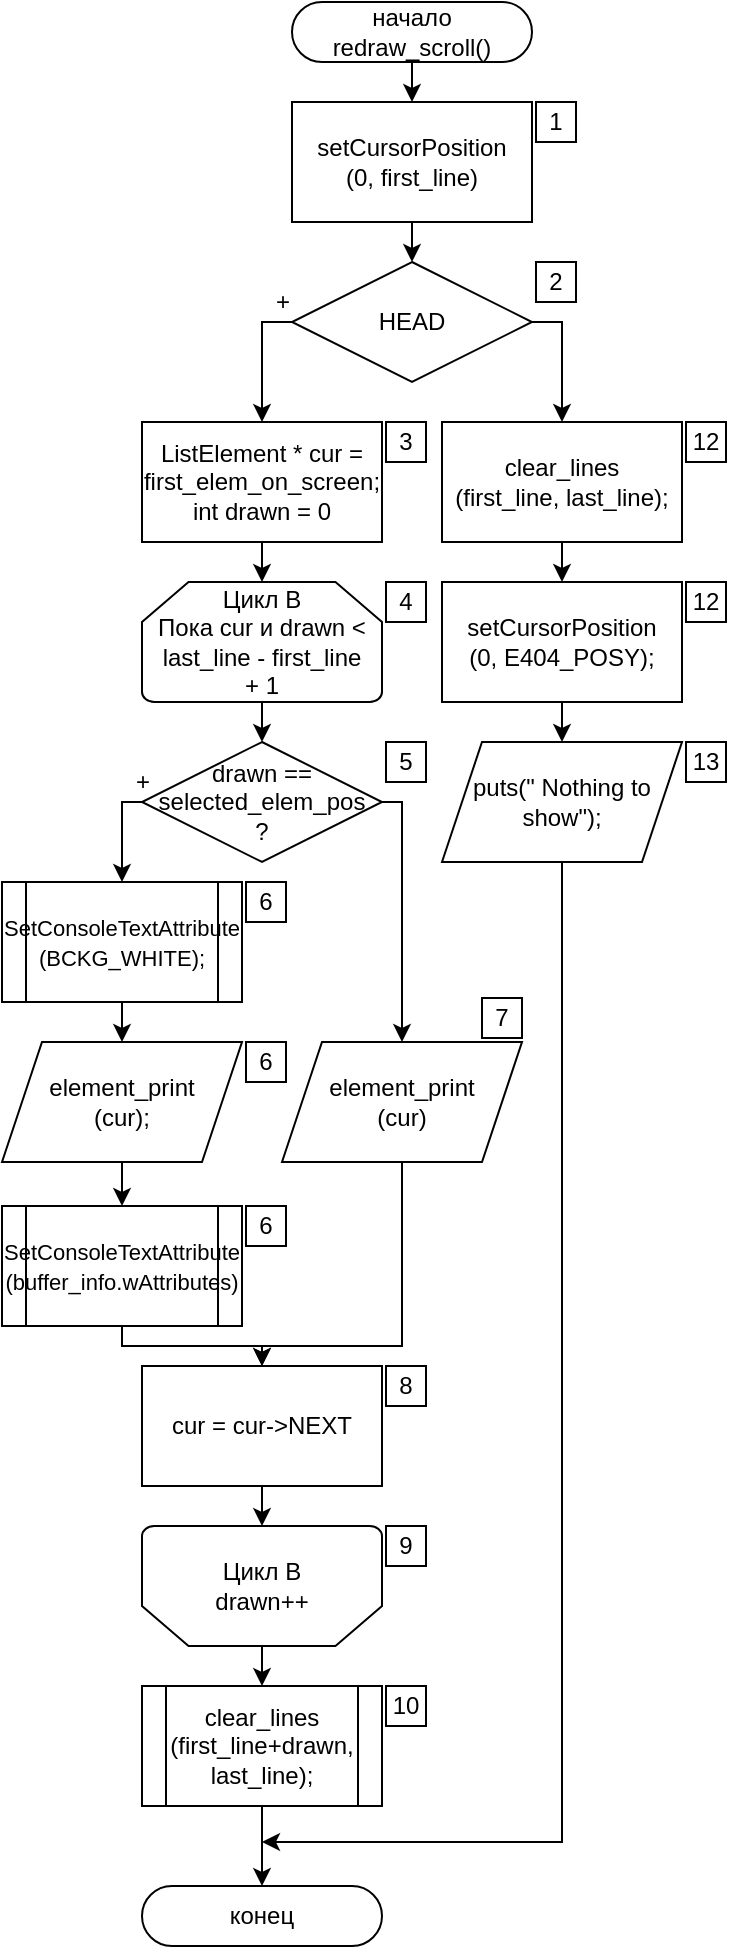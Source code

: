 <mxfile compressed="false" version="13.9.9" type="device">
  <diagram id="uBbau7ussQgPSl02ERnx" name="Page-1">
    <mxGraphModel dx="1054" dy="701" grid="1" gridSize="10" guides="1" tooltips="1" connect="1" arrows="1" fold="1" page="1" pageScale="1" pageWidth="827" pageHeight="1169" math="0" shadow="0" extFonts="Permanent Marker^https://fonts.googleapis.com/css?family=Permanent+Marker">
      <root>
        <mxCell id="0" />
        <mxCell id="1" parent="0" />
        <mxCell id="48" value="начало&lt;br&gt;redraw_scroll()" style="rounded=1;whiteSpace=wrap;html=1;arcSize=50;" parent="1" vertex="1">
          <mxGeometry x="205" width="120" height="30" as="geometry" />
        </mxCell>
        <mxCell id="49" value="конец" style="rounded=1;whiteSpace=wrap;html=1;arcSize=50;" parent="1" vertex="1">
          <mxGeometry x="130" y="942" width="120" height="30" as="geometry" />
        </mxCell>
        <mxCell id="eHkniHvzEyJGn2Pd9YOv-75" style="edgeStyle=orthogonalEdgeStyle;rounded=0;orthogonalLoop=1;jettySize=auto;html=1;exitX=1;exitY=0.5;exitDx=0;exitDy=0;entryX=0.5;entryY=0;entryDx=0;entryDy=0;" parent="1" source="47" target="eHkniHvzEyJGn2Pd9YOv-73" edge="1">
          <mxGeometry relative="1" as="geometry">
            <Array as="points">
              <mxPoint x="340" y="160" />
            </Array>
          </mxGeometry>
        </mxCell>
        <mxCell id="47" value="HEAD" style="rhombus;whiteSpace=wrap;html=1;rounded=0;" parent="1" vertex="1">
          <mxGeometry x="205" y="130" width="120" height="60" as="geometry" />
        </mxCell>
        <mxCell id="51" style="edgeStyle=orthogonalEdgeStyle;rounded=0;orthogonalLoop=1;jettySize=auto;html=1;exitX=0.5;exitY=1;exitDx=0;exitDy=0;entryX=0.5;entryY=0;entryDx=0;entryDy=0;" parent="1" edge="1">
          <mxGeometry relative="1" as="geometry">
            <Array as="points">
              <mxPoint x="90" y="1160" />
              <mxPoint x="160" y="1160" />
            </Array>
            <mxPoint x="90" y="1150" as="sourcePoint" />
          </mxGeometry>
        </mxCell>
        <mxCell id="52" style="edgeStyle=orthogonalEdgeStyle;rounded=0;orthogonalLoop=1;jettySize=auto;html=1;exitX=0.5;exitY=1;exitDx=0;exitDy=0;entryX=0.5;entryY=0;entryDx=0;entryDy=0;" parent="1" edge="1">
          <mxGeometry relative="1" as="geometry">
            <Array as="points">
              <mxPoint x="230" y="1160" />
              <mxPoint x="160" y="1160" />
            </Array>
            <mxPoint x="230" y="1150" as="sourcePoint" />
          </mxGeometry>
        </mxCell>
        <mxCell id="53" style="edgeStyle=orthogonalEdgeStyle;rounded=0;orthogonalLoop=1;jettySize=auto;html=1;exitX=0;exitY=0.5;exitDx=0;exitDy=0;entryX=0.5;entryY=0;entryDx=0;entryDy=0;" parent="1" edge="1">
          <mxGeometry relative="1" as="geometry">
            <mxPoint x="100" y="1040" as="sourcePoint" />
          </mxGeometry>
        </mxCell>
        <mxCell id="54" style="edgeStyle=orthogonalEdgeStyle;rounded=0;orthogonalLoop=1;jettySize=auto;html=1;exitX=1;exitY=0.5;exitDx=0;exitDy=0;entryX=0.5;entryY=0;entryDx=0;entryDy=0;" parent="1" edge="1">
          <mxGeometry relative="1" as="geometry">
            <mxPoint x="220" y="1040" as="sourcePoint" />
          </mxGeometry>
        </mxCell>
        <mxCell id="55" style="edgeStyle=orthogonalEdgeStyle;rounded=0;orthogonalLoop=1;jettySize=auto;html=1;exitX=0.5;exitY=1;exitDx=0;exitDy=0;entryX=0.5;entryY=0;entryDx=0;entryDy=0;" parent="1" edge="1">
          <mxGeometry relative="1" as="geometry">
            <mxPoint x="160" y="990" as="sourcePoint" />
          </mxGeometry>
        </mxCell>
        <mxCell id="56" style="edgeStyle=orthogonalEdgeStyle;rounded=0;orthogonalLoop=1;jettySize=auto;html=1;exitX=0.5;exitY=1;exitDx=0;exitDy=0;entryX=0.5;entryY=0;entryDx=0;entryDy=0;" parent="1" edge="1">
          <mxGeometry relative="1" as="geometry">
            <Array as="points">
              <mxPoint x="90" y="920" />
              <mxPoint x="160" y="920" />
            </Array>
            <mxPoint x="90" y="910" as="sourcePoint" />
          </mxGeometry>
        </mxCell>
        <mxCell id="57" style="edgeStyle=orthogonalEdgeStyle;rounded=0;orthogonalLoop=1;jettySize=auto;html=1;exitX=0.5;exitY=1;exitDx=0;exitDy=0;entryX=0.5;entryY=0;entryDx=0;entryDy=0;" parent="1" edge="1">
          <mxGeometry relative="1" as="geometry">
            <Array as="points">
              <mxPoint x="230" y="920" />
              <mxPoint x="160" y="920" />
            </Array>
            <mxPoint x="230" y="910" as="sourcePoint" />
          </mxGeometry>
        </mxCell>
        <mxCell id="58" style="edgeStyle=orthogonalEdgeStyle;rounded=0;orthogonalLoop=1;jettySize=auto;html=1;exitX=0;exitY=0.5;exitDx=0;exitDy=0;entryX=0.5;entryY=0;entryDx=0;entryDy=0;" parent="1" edge="1">
          <mxGeometry relative="1" as="geometry">
            <mxPoint x="100" y="800" as="sourcePoint" />
          </mxGeometry>
        </mxCell>
        <mxCell id="59" style="edgeStyle=orthogonalEdgeStyle;rounded=0;orthogonalLoop=1;jettySize=auto;html=1;exitX=1;exitY=0.5;exitDx=0;exitDy=0;entryX=0.5;entryY=0;entryDx=0;entryDy=0;" parent="1" edge="1">
          <mxGeometry relative="1" as="geometry">
            <mxPoint x="220" y="800" as="sourcePoint" />
          </mxGeometry>
        </mxCell>
        <mxCell id="35" value="Цикл B&lt;br&gt;Пока cur и drawn &amp;lt; last_line - first_line&lt;br&gt;+ 1" style="strokeWidth=1;html=1;shape=mxgraph.flowchart.loop_limit;whiteSpace=wrap;flipV=0;" parent="1" vertex="1">
          <mxGeometry x="130" y="290" width="120" height="60" as="geometry" />
        </mxCell>
        <mxCell id="36" value="Цикл B&lt;br&gt;drawn++" style="strokeWidth=1;html=1;shape=mxgraph.flowchart.loop_limit;whiteSpace=wrap;flipV=1;" parent="1" vertex="1">
          <mxGeometry x="130" y="762" width="120" height="60" as="geometry" />
        </mxCell>
        <mxCell id="34" value="cur = cur-&gt;NEXT" style="rounded=0;whiteSpace=wrap;html=1;" parent="1" vertex="1">
          <mxGeometry x="130" y="682" width="120" height="60" as="geometry" />
        </mxCell>
        <mxCell id="61" style="edgeStyle=orthogonalEdgeStyle;rounded=0;orthogonalLoop=1;jettySize=auto;html=1;exitX=0.5;exitY=1;exitDx=0;exitDy=0;entryX=0.5;entryY=0;entryDx=0;entryDy=0;" parent="1" source="34" target="36" edge="1">
          <mxGeometry relative="1" as="geometry" />
        </mxCell>
        <mxCell id="DHsPwOL3ZXE6ag9Ann2W-79" style="edgeStyle=orthogonalEdgeStyle;rounded=0;orthogonalLoop=1;jettySize=auto;html=1;exitX=0;exitY=0.5;exitDx=0;exitDy=0;entryX=0.5;entryY=0;entryDx=0;entryDy=0;" parent="1" source="33" target="DHsPwOL3ZXE6ag9Ann2W-78" edge="1">
          <mxGeometry relative="1" as="geometry">
            <Array as="points">
              <mxPoint x="120" y="400" />
            </Array>
          </mxGeometry>
        </mxCell>
        <mxCell id="33" value="drawn == selected_elem_pos&lt;br&gt;?" style="rhombus;whiteSpace=wrap;html=1;rounded=0;" parent="1" vertex="1">
          <mxGeometry x="130" y="370" width="120" height="60" as="geometry" />
        </mxCell>
        <mxCell id="31" value="&lt;font style=&quot;font-size: 11px&quot;&gt;SetConsoleTextAttribute&lt;br&gt;(buffer_info.wAttributes)&lt;/font&gt;" style="shape=process;whiteSpace=wrap;html=1;backgroundOutline=1;fontFamily=Helvetica;fontSize=12;fontColor=#000000;align=center;strokeColor=#000000;fillColor=#ffffff;" parent="1" vertex="1">
          <mxGeometry x="60" y="602" width="120" height="60" as="geometry" />
        </mxCell>
        <mxCell id="62" style="edgeStyle=orthogonalEdgeStyle;rounded=0;orthogonalLoop=1;jettySize=auto;html=1;exitX=0.5;exitY=1;exitDx=0;exitDy=0;entryX=0.5;entryY=0;entryDx=0;entryDy=0;" parent="1" source="31" target="34" edge="1">
          <mxGeometry relative="1" as="geometry">
            <Array as="points">
              <mxPoint x="120" y="672" />
              <mxPoint x="190" y="672" />
            </Array>
          </mxGeometry>
        </mxCell>
        <mxCell id="32" value="element_print&lt;br&gt;(cur)" style="shape=parallelogram;perimeter=parallelogramPerimeter;whiteSpace=wrap;html=1;fixedSize=1;fontFamily=Helvetica;fontSize=12;fontColor=#000000;align=center;strokeColor=#000000;fillColor=#ffffff;" parent="1" vertex="1">
          <mxGeometry x="200" y="520" width="120" height="60" as="geometry" />
        </mxCell>
        <mxCell id="63" style="edgeStyle=orthogonalEdgeStyle;rounded=0;orthogonalLoop=1;jettySize=auto;html=1;exitX=0.5;exitY=1;exitDx=0;exitDy=0;entryX=0.5;entryY=0;entryDx=0;entryDy=0;" parent="1" source="32" target="34" edge="1">
          <mxGeometry relative="1" as="geometry">
            <Array as="points">
              <mxPoint x="260" y="672" />
              <mxPoint x="190" y="672" />
            </Array>
          </mxGeometry>
        </mxCell>
        <mxCell id="65" style="edgeStyle=orthogonalEdgeStyle;rounded=0;orthogonalLoop=1;jettySize=auto;html=1;exitX=1;exitY=0.5;exitDx=0;exitDy=0;entryX=0.5;entryY=0;entryDx=0;entryDy=0;" parent="1" source="33" target="32" edge="1">
          <mxGeometry relative="1" as="geometry">
            <Array as="points">
              <mxPoint x="260" y="400" />
            </Array>
          </mxGeometry>
        </mxCell>
        <mxCell id="66" style="edgeStyle=orthogonalEdgeStyle;rounded=0;orthogonalLoop=1;jettySize=auto;html=1;exitX=0.5;exitY=1;exitDx=0;exitDy=0;entryX=0.5;entryY=0;entryDx=0;entryDy=0;" parent="1" source="35" target="33" edge="1">
          <mxGeometry relative="1" as="geometry">
            <Array as="points">
              <mxPoint x="190" y="360" />
              <mxPoint x="190" y="360" />
            </Array>
          </mxGeometry>
        </mxCell>
        <mxCell id="67" style="edgeStyle=orthogonalEdgeStyle;rounded=0;orthogonalLoop=1;jettySize=auto;html=1;exitX=0.5;exitY=1;exitDx=0;exitDy=0;entryX=0.5;entryY=0;entryDx=0;entryDy=0;" parent="1" source="36" edge="1">
          <mxGeometry relative="1" as="geometry">
            <mxPoint x="190" y="842" as="targetPoint" />
          </mxGeometry>
        </mxCell>
        <mxCell id="30" value="ListElement * cur = first_elem_on_screen;&lt;br&gt;int drawn = 0" style="rounded=0;whiteSpace=wrap;html=1;" parent="1" vertex="1">
          <mxGeometry x="130" y="210" width="120" height="60" as="geometry" />
        </mxCell>
        <mxCell id="68" style="edgeStyle=orthogonalEdgeStyle;rounded=0;orthogonalLoop=1;jettySize=auto;html=1;exitX=0.5;exitY=1;exitDx=0;exitDy=0;entryX=0.5;entryY=0;entryDx=0;entryDy=0;" parent="1" source="30" target="35" edge="1">
          <mxGeometry relative="1" as="geometry" />
        </mxCell>
        <mxCell id="eHkniHvzEyJGn2Pd9YOv-79" style="edgeStyle=orthogonalEdgeStyle;rounded=0;orthogonalLoop=1;jettySize=auto;html=1;exitX=0.5;exitY=1;exitDx=0;exitDy=0;" parent="1" source="46" edge="1">
          <mxGeometry relative="1" as="geometry">
            <mxPoint x="190" y="920" as="targetPoint" />
            <Array as="points">
              <mxPoint x="340" y="920" />
            </Array>
          </mxGeometry>
        </mxCell>
        <mxCell id="46" value="puts(&quot; Nothing to show&quot;);" style="shape=parallelogram;perimeter=parallelogramPerimeter;whiteSpace=wrap;html=1;fixedSize=1;fontFamily=Helvetica;fontSize=12;fontColor=#000000;align=center;strokeColor=#000000;fillColor=#ffffff;" parent="1" vertex="1">
          <mxGeometry x="280" y="370" width="120" height="60" as="geometry" />
        </mxCell>
        <mxCell id="70" style="edgeStyle=orthogonalEdgeStyle;rounded=0;orthogonalLoop=1;jettySize=auto;html=1;exitX=0;exitY=0.5;exitDx=0;exitDy=0;entryX=0.5;entryY=0;entryDx=0;entryDy=0;" parent="1" source="47" target="30" edge="1">
          <mxGeometry relative="1" as="geometry">
            <Array as="points">
              <mxPoint x="190" y="160" />
            </Array>
          </mxGeometry>
        </mxCell>
        <mxCell id="29" value="setCursorPosition&lt;br&gt;(0, first_line)" style="rounded=0;whiteSpace=wrap;html=1;" parent="1" vertex="1">
          <mxGeometry x="205" y="50" width="120" height="60" as="geometry" />
        </mxCell>
        <mxCell id="72" style="edgeStyle=orthogonalEdgeStyle;rounded=0;orthogonalLoop=1;jettySize=auto;html=1;exitX=0.5;exitY=1;exitDx=0;exitDy=0;entryX=0.5;entryY=0;entryDx=0;entryDy=0;" parent="1" source="29" target="47" edge="1">
          <mxGeometry relative="1" as="geometry" />
        </mxCell>
        <mxCell id="73" style="edgeStyle=orthogonalEdgeStyle;rounded=0;orthogonalLoop=1;jettySize=auto;html=1;exitX=0.5;exitY=1;exitDx=0;exitDy=0;entryX=0.5;entryY=0;entryDx=0;entryDy=0;" parent="1" source="48" target="29" edge="1">
          <mxGeometry relative="1" as="geometry" />
        </mxCell>
        <mxCell id="DHsPwOL3ZXE6ag9Ann2W-75" style="edgeStyle=orthogonalEdgeStyle;rounded=0;orthogonalLoop=1;jettySize=auto;html=1;exitX=0.5;exitY=1;exitDx=0;exitDy=0;entryX=0.5;entryY=0;entryDx=0;entryDy=0;" parent="1" source="eHkniHvzEyJGn2Pd9YOv-73" target="DHsPwOL3ZXE6ag9Ann2W-73" edge="1">
          <mxGeometry relative="1" as="geometry" />
        </mxCell>
        <mxCell id="eHkniHvzEyJGn2Pd9YOv-73" value="&lt;span&gt;clear_lines&lt;br&gt;(first_line, last_line);&lt;/span&gt;" style="rounded=0;whiteSpace=wrap;html=1;" parent="1" vertex="1">
          <mxGeometry x="280" y="210" width="120" height="60" as="geometry" />
        </mxCell>
        <mxCell id="eHkniHvzEyJGn2Pd9YOv-78" style="edgeStyle=orthogonalEdgeStyle;rounded=0;orthogonalLoop=1;jettySize=auto;html=1;exitX=0.5;exitY=1;exitDx=0;exitDy=0;entryX=0.5;entryY=0;entryDx=0;entryDy=0;" parent="1" source="eHkniHvzEyJGn2Pd9YOv-77" target="49" edge="1">
          <mxGeometry relative="1" as="geometry" />
        </mxCell>
        <mxCell id="eHkniHvzEyJGn2Pd9YOv-77" value="clear_lines&lt;br&gt;(first_line+drawn,&lt;br&gt;last_line);" style="shape=process;whiteSpace=wrap;html=1;backgroundOutline=1;fontFamily=Helvetica;fontSize=12;fontColor=#000000;align=center;strokeColor=#000000;fillColor=#ffffff;" parent="1" vertex="1">
          <mxGeometry x="130" y="842" width="120" height="60" as="geometry" />
        </mxCell>
        <mxCell id="bS7IH3wMAgy2ZWG5yfyd-73" value="+" style="text;html=1;align=center;verticalAlign=middle;resizable=0;points=[];autosize=1;" parent="1" vertex="1">
          <mxGeometry x="190" y="140" width="20" height="20" as="geometry" />
        </mxCell>
        <mxCell id="bS7IH3wMAgy2ZWG5yfyd-74" value="+" style="text;html=1;align=center;verticalAlign=middle;resizable=0;points=[];autosize=1;" parent="1" vertex="1">
          <mxGeometry x="120" y="380" width="20" height="20" as="geometry" />
        </mxCell>
        <mxCell id="bS7IH3wMAgy2ZWG5yfyd-76" value="1" style="whiteSpace=wrap;html=1;aspect=fixed;" parent="1" vertex="1">
          <mxGeometry x="327" y="50" width="20" height="20" as="geometry" />
        </mxCell>
        <mxCell id="bS7IH3wMAgy2ZWG5yfyd-77" value="3" style="whiteSpace=wrap;html=1;aspect=fixed;" parent="1" vertex="1">
          <mxGeometry x="252" y="210" width="20" height="20" as="geometry" />
        </mxCell>
        <mxCell id="bS7IH3wMAgy2ZWG5yfyd-78" value="2" style="whiteSpace=wrap;html=1;aspect=fixed;" parent="1" vertex="1">
          <mxGeometry x="327" y="130" width="20" height="20" as="geometry" />
        </mxCell>
        <mxCell id="bS7IH3wMAgy2ZWG5yfyd-79" value="12" style="whiteSpace=wrap;html=1;aspect=fixed;" parent="1" vertex="1">
          <mxGeometry x="402" y="210" width="20" height="20" as="geometry" />
        </mxCell>
        <mxCell id="bS7IH3wMAgy2ZWG5yfyd-80" value="13" style="whiteSpace=wrap;html=1;aspect=fixed;" parent="1" vertex="1">
          <mxGeometry x="402" y="370" width="20" height="20" as="geometry" />
        </mxCell>
        <mxCell id="bS7IH3wMAgy2ZWG5yfyd-81" value="4" style="whiteSpace=wrap;html=1;aspect=fixed;" parent="1" vertex="1">
          <mxGeometry x="252" y="290" width="20" height="20" as="geometry" />
        </mxCell>
        <mxCell id="bS7IH3wMAgy2ZWG5yfyd-82" value="5" style="whiteSpace=wrap;html=1;aspect=fixed;" parent="1" vertex="1">
          <mxGeometry x="252" y="370" width="20" height="20" as="geometry" />
        </mxCell>
        <mxCell id="bS7IH3wMAgy2ZWG5yfyd-83" value="7" style="whiteSpace=wrap;html=1;aspect=fixed;" parent="1" vertex="1">
          <mxGeometry x="300" y="498" width="20" height="20" as="geometry" />
        </mxCell>
        <mxCell id="bS7IH3wMAgy2ZWG5yfyd-84" value="6" style="whiteSpace=wrap;html=1;aspect=fixed;" parent="1" vertex="1">
          <mxGeometry x="182" y="440" width="20" height="20" as="geometry" />
        </mxCell>
        <mxCell id="bS7IH3wMAgy2ZWG5yfyd-85" value="8" style="whiteSpace=wrap;html=1;aspect=fixed;" parent="1" vertex="1">
          <mxGeometry x="252" y="682" width="20" height="20" as="geometry" />
        </mxCell>
        <mxCell id="bS7IH3wMAgy2ZWG5yfyd-86" value="9" style="whiteSpace=wrap;html=1;aspect=fixed;" parent="1" vertex="1">
          <mxGeometry x="252" y="762" width="20" height="20" as="geometry" />
        </mxCell>
        <mxCell id="bS7IH3wMAgy2ZWG5yfyd-88" value="10" style="whiteSpace=wrap;html=1;aspect=fixed;" parent="1" vertex="1">
          <mxGeometry x="252" y="842" width="20" height="20" as="geometry" />
        </mxCell>
        <mxCell id="DHsPwOL3ZXE6ag9Ann2W-76" style="edgeStyle=orthogonalEdgeStyle;rounded=0;orthogonalLoop=1;jettySize=auto;html=1;exitX=0.5;exitY=1;exitDx=0;exitDy=0;entryX=0.5;entryY=0;entryDx=0;entryDy=0;" parent="1" source="DHsPwOL3ZXE6ag9Ann2W-73" target="46" edge="1">
          <mxGeometry relative="1" as="geometry" />
        </mxCell>
        <mxCell id="DHsPwOL3ZXE6ag9Ann2W-73" value="setCursorPosition&lt;br&gt;(0, E404_POSY);" style="rounded=0;whiteSpace=wrap;html=1;" parent="1" vertex="1">
          <mxGeometry x="280" y="290" width="120" height="60" as="geometry" />
        </mxCell>
        <mxCell id="DHsPwOL3ZXE6ag9Ann2W-74" value="12" style="whiteSpace=wrap;html=1;aspect=fixed;" parent="1" vertex="1">
          <mxGeometry x="402" y="290" width="20" height="20" as="geometry" />
        </mxCell>
        <mxCell id="DHsPwOL3ZXE6ag9Ann2W-81" style="edgeStyle=orthogonalEdgeStyle;rounded=0;orthogonalLoop=1;jettySize=auto;html=1;exitX=0.5;exitY=1;exitDx=0;exitDy=0;entryX=0.5;entryY=0;entryDx=0;entryDy=0;" parent="1" source="DHsPwOL3ZXE6ag9Ann2W-77" target="31" edge="1">
          <mxGeometry relative="1" as="geometry" />
        </mxCell>
        <mxCell id="DHsPwOL3ZXE6ag9Ann2W-77" value="element_print&lt;br&gt;(cur);" style="shape=parallelogram;perimeter=parallelogramPerimeter;whiteSpace=wrap;html=1;fixedSize=1;fontFamily=Helvetica;fontSize=12;fontColor=#000000;align=center;strokeColor=#000000;fillColor=#ffffff;" parent="1" vertex="1">
          <mxGeometry x="60" y="520" width="120" height="60" as="geometry" />
        </mxCell>
        <mxCell id="DHsPwOL3ZXE6ag9Ann2W-80" style="edgeStyle=orthogonalEdgeStyle;rounded=0;orthogonalLoop=1;jettySize=auto;html=1;exitX=0.5;exitY=1;exitDx=0;exitDy=0;entryX=0.5;entryY=0;entryDx=0;entryDy=0;" parent="1" source="DHsPwOL3ZXE6ag9Ann2W-78" target="DHsPwOL3ZXE6ag9Ann2W-77" edge="1">
          <mxGeometry relative="1" as="geometry" />
        </mxCell>
        <mxCell id="DHsPwOL3ZXE6ag9Ann2W-78" value="&lt;font style=&quot;font-size: 11px&quot;&gt;SetConsoleTextAttribute&lt;br&gt;(BCKG_WHITE);&lt;/font&gt;" style="shape=process;whiteSpace=wrap;html=1;backgroundOutline=1;fontFamily=Helvetica;fontSize=12;fontColor=#000000;align=center;strokeColor=#000000;fillColor=#ffffff;" parent="1" vertex="1">
          <mxGeometry x="60" y="440" width="120" height="60" as="geometry" />
        </mxCell>
        <mxCell id="DHsPwOL3ZXE6ag9Ann2W-82" value="6" style="whiteSpace=wrap;html=1;aspect=fixed;" parent="1" vertex="1">
          <mxGeometry x="182" y="520" width="20" height="20" as="geometry" />
        </mxCell>
        <mxCell id="DHsPwOL3ZXE6ag9Ann2W-83" value="6" style="whiteSpace=wrap;html=1;aspect=fixed;" parent="1" vertex="1">
          <mxGeometry x="182" y="602" width="20" height="20" as="geometry" />
        </mxCell>
      </root>
    </mxGraphModel>
  </diagram>
</mxfile>
